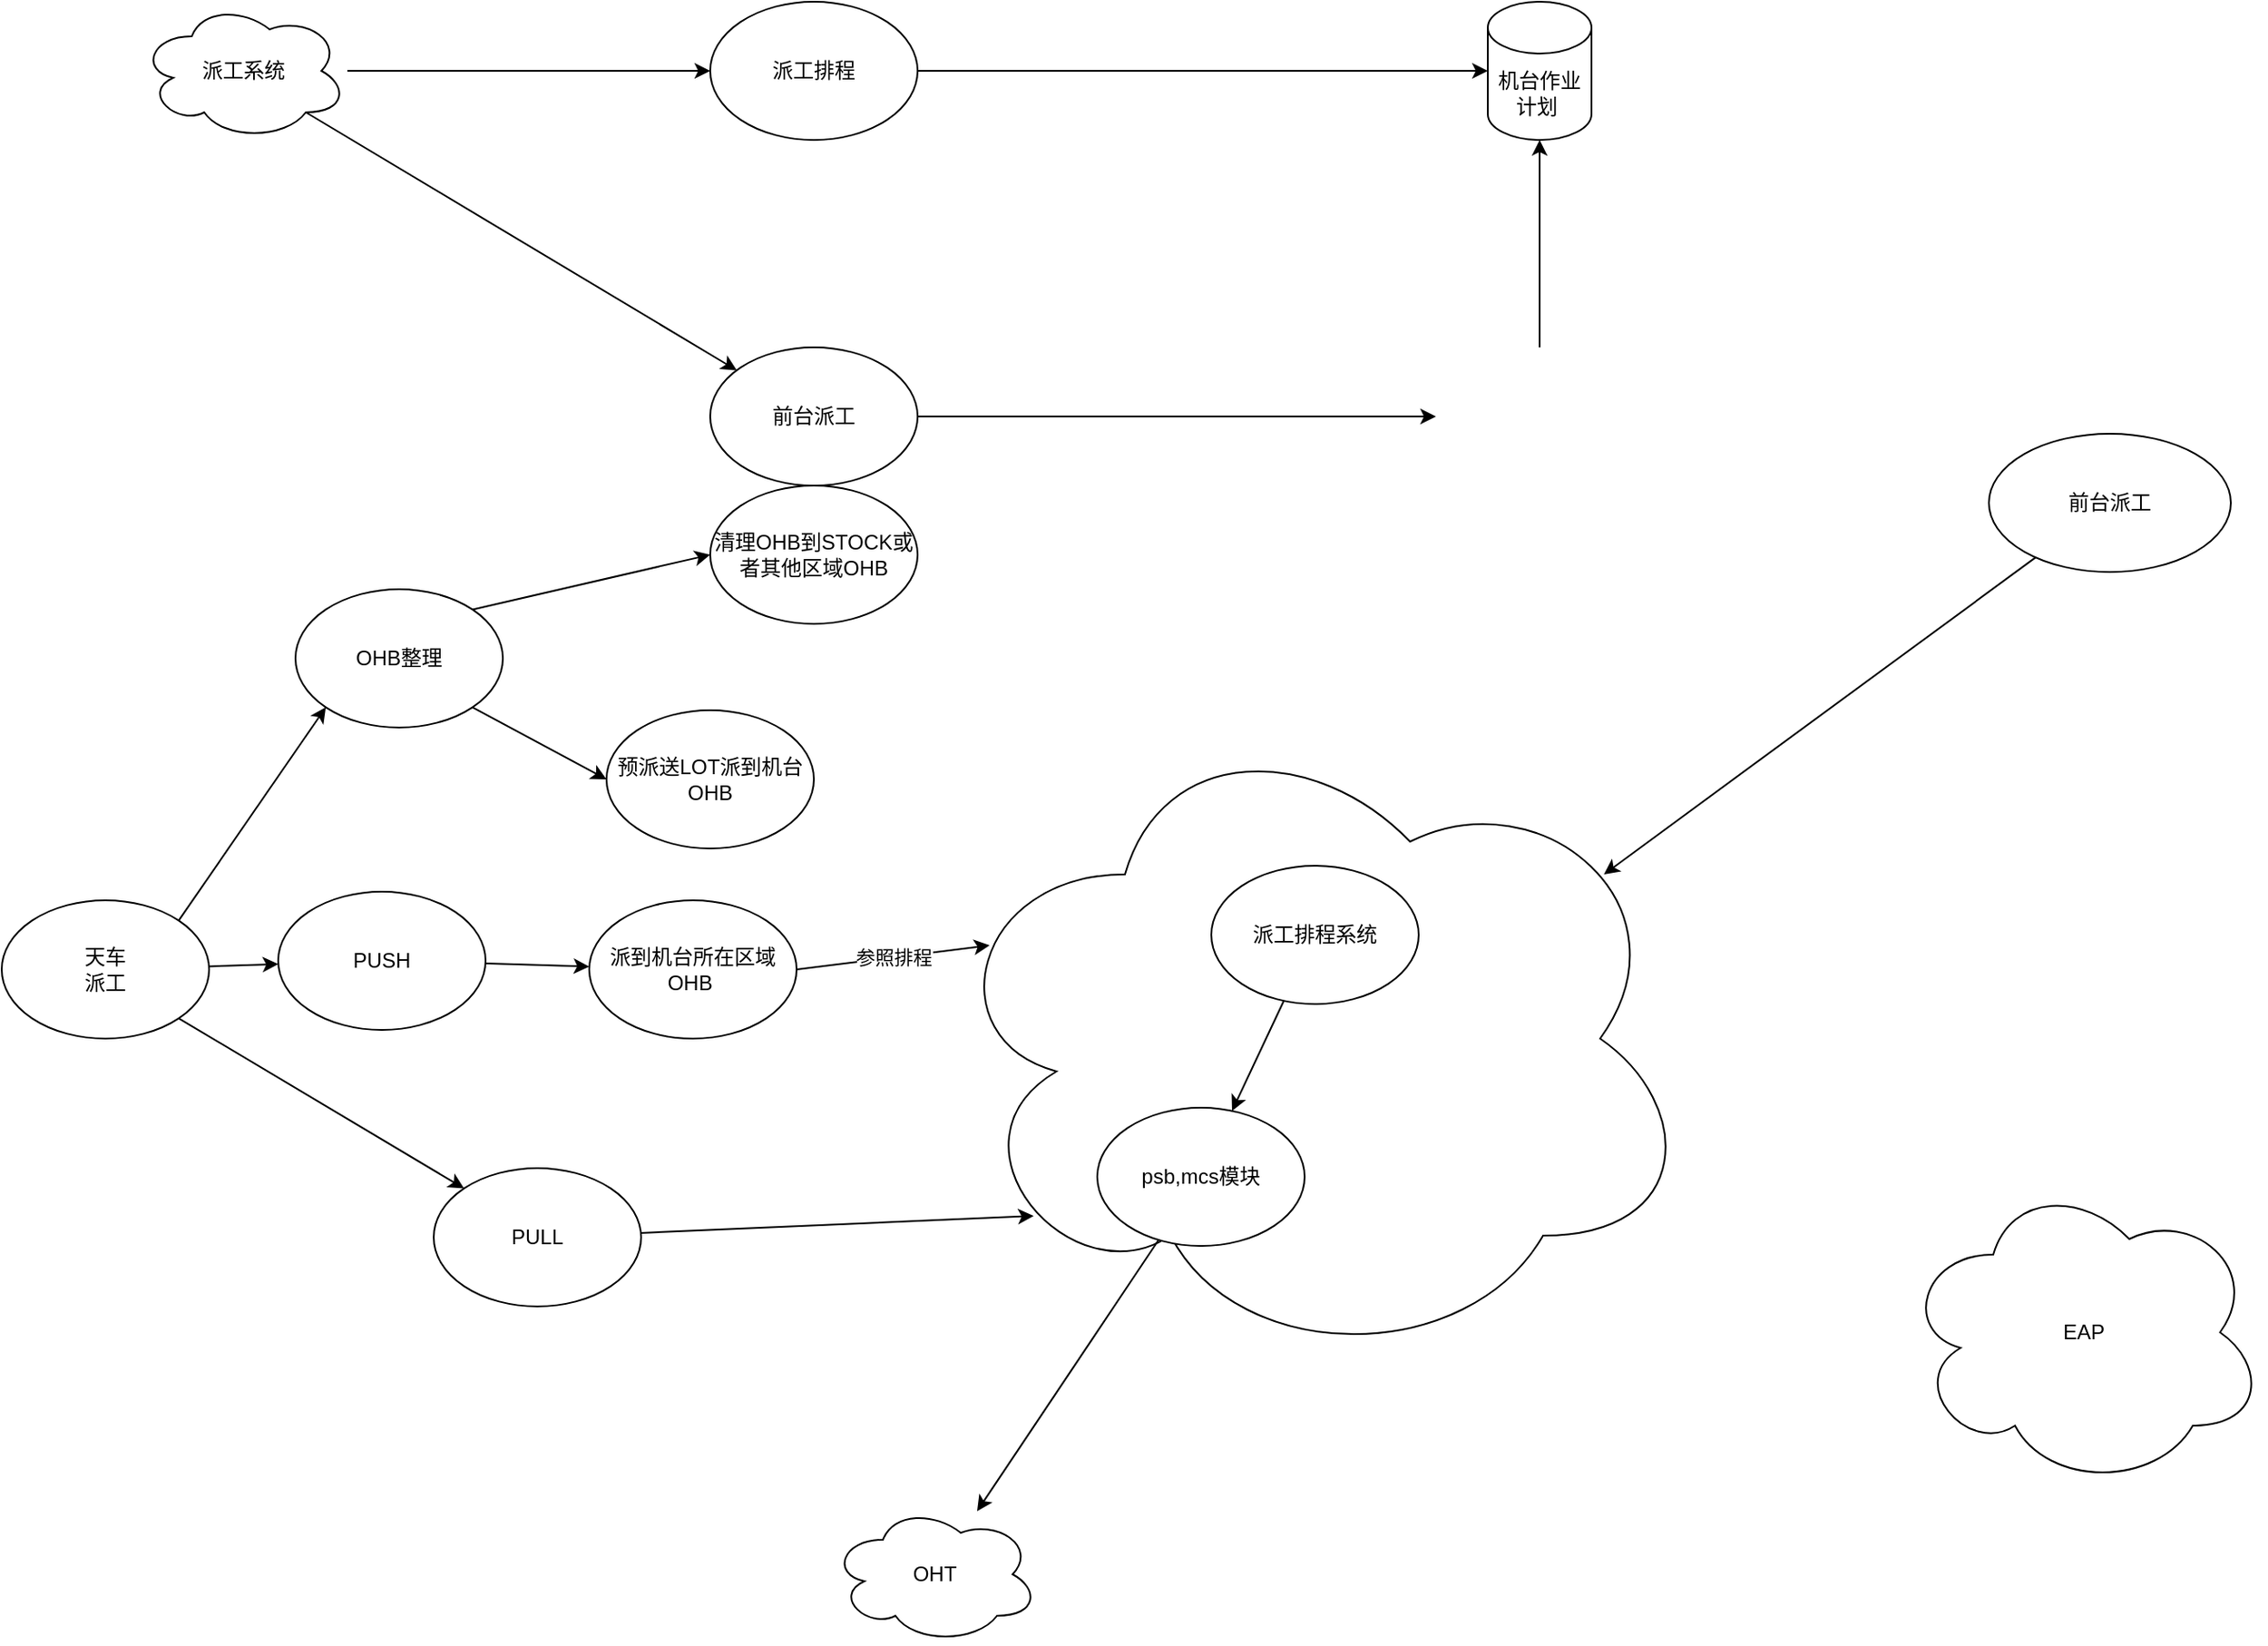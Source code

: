 <mxfile version="13.9.2" type="github">
  <diagram id="s71LyRP01pbx-iKrLPZ0" name="第 1 页">
    <mxGraphModel dx="2500" dy="896" grid="1" gridSize="10" guides="1" tooltips="1" connect="1" arrows="1" fold="1" page="1" pageScale="1" pageWidth="827" pageHeight="1169" math="0" shadow="0">
      <root>
        <mxCell id="0" />
        <mxCell id="1" parent="0" />
        <mxCell id="5K5XhttufqZDgXMR2xSY-2" style="edgeStyle=none;rounded=0;orthogonalLoop=1;jettySize=auto;html=1;exitX=1;exitY=1;exitDx=0;exitDy=0;entryX=0;entryY=0;entryDx=0;entryDy=0;" edge="1" parent="1" source="5K5XhttufqZDgXMR2xSY-5" target="5K5XhttufqZDgXMR2xSY-9">
          <mxGeometry relative="1" as="geometry" />
        </mxCell>
        <mxCell id="5K5XhttufqZDgXMR2xSY-3" style="edgeStyle=none;rounded=0;orthogonalLoop=1;jettySize=auto;html=1;exitX=1;exitY=0;exitDx=0;exitDy=0;entryX=0;entryY=1;entryDx=0;entryDy=0;" edge="1" parent="1" source="5K5XhttufqZDgXMR2xSY-5" target="5K5XhttufqZDgXMR2xSY-22">
          <mxGeometry relative="1" as="geometry" />
        </mxCell>
        <mxCell id="5K5XhttufqZDgXMR2xSY-4" value="" style="edgeStyle=none;rounded=0;orthogonalLoop=1;jettySize=auto;html=1;" edge="1" parent="1" source="5K5XhttufqZDgXMR2xSY-5" target="5K5XhttufqZDgXMR2xSY-7">
          <mxGeometry relative="1" as="geometry" />
        </mxCell>
        <mxCell id="5K5XhttufqZDgXMR2xSY-5" value="天车&lt;br&gt;派工" style="ellipse;whiteSpace=wrap;html=1;" vertex="1" parent="1">
          <mxGeometry x="-340" y="1040" width="120" height="80" as="geometry" />
        </mxCell>
        <mxCell id="5K5XhttufqZDgXMR2xSY-49" value="" style="edgeStyle=none;rounded=0;orthogonalLoop=1;jettySize=auto;html=1;" edge="1" parent="1" source="5K5XhttufqZDgXMR2xSY-7" target="5K5XhttufqZDgXMR2xSY-19">
          <mxGeometry relative="1" as="geometry" />
        </mxCell>
        <mxCell id="5K5XhttufqZDgXMR2xSY-7" value="PUSH" style="ellipse;whiteSpace=wrap;html=1;" vertex="1" parent="1">
          <mxGeometry x="-180" y="1035" width="120" height="80" as="geometry" />
        </mxCell>
        <mxCell id="5K5XhttufqZDgXMR2xSY-8" style="edgeStyle=none;rounded=0;orthogonalLoop=1;jettySize=auto;html=1;entryX=0.13;entryY=0.77;entryDx=0;entryDy=0;entryPerimeter=0;" edge="1" parent="1" source="5K5XhttufqZDgXMR2xSY-9" target="5K5XhttufqZDgXMR2xSY-38">
          <mxGeometry relative="1" as="geometry">
            <mxPoint x="21.289" y="1258.246" as="targetPoint" />
          </mxGeometry>
        </mxCell>
        <mxCell id="5K5XhttufqZDgXMR2xSY-9" value="PULL" style="ellipse;whiteSpace=wrap;html=1;" vertex="1" parent="1">
          <mxGeometry x="-90" y="1195" width="120" height="80" as="geometry" />
        </mxCell>
        <mxCell id="5K5XhttufqZDgXMR2xSY-10" style="edgeStyle=none;rounded=0;orthogonalLoop=1;jettySize=auto;html=1;entryX=0;entryY=0.5;entryDx=0;entryDy=0;entryPerimeter=0;" edge="1" parent="1" source="5K5XhttufqZDgXMR2xSY-11" target="5K5XhttufqZDgXMR2xSY-12">
          <mxGeometry relative="1" as="geometry" />
        </mxCell>
        <mxCell id="5K5XhttufqZDgXMR2xSY-11" value="派工排程" style="ellipse;whiteSpace=wrap;html=1;" vertex="1" parent="1">
          <mxGeometry x="70" y="520" width="120" height="80" as="geometry" />
        </mxCell>
        <mxCell id="5K5XhttufqZDgXMR2xSY-12" value="机台作业计划&amp;nbsp;" style="shape=cylinder3;whiteSpace=wrap;html=1;boundedLbl=1;backgroundOutline=1;size=15;" vertex="1" parent="1">
          <mxGeometry x="520" y="520" width="60" height="80" as="geometry" />
        </mxCell>
        <mxCell id="5K5XhttufqZDgXMR2xSY-13" style="edgeStyle=none;rounded=0;orthogonalLoop=1;jettySize=auto;html=1;" edge="1" parent="1" source="5K5XhttufqZDgXMR2xSY-14">
          <mxGeometry relative="1" as="geometry">
            <mxPoint x="490" y="760" as="targetPoint" />
          </mxGeometry>
        </mxCell>
        <mxCell id="5K5XhttufqZDgXMR2xSY-14" value="前台派工" style="ellipse;whiteSpace=wrap;html=1;" vertex="1" parent="1">
          <mxGeometry x="70" y="720" width="120" height="80" as="geometry" />
        </mxCell>
        <mxCell id="5K5XhttufqZDgXMR2xSY-50" value="参照排程" style="edgeStyle=none;rounded=0;orthogonalLoop=1;jettySize=auto;html=1;exitX=1;exitY=0.5;exitDx=0;exitDy=0;entryX=0.072;entryY=0.358;entryDx=0;entryDy=0;entryPerimeter=0;" edge="1" parent="1" source="5K5XhttufqZDgXMR2xSY-19" target="5K5XhttufqZDgXMR2xSY-38">
          <mxGeometry relative="1" as="geometry" />
        </mxCell>
        <mxCell id="5K5XhttufqZDgXMR2xSY-19" value="派到机台所在区域OHB&amp;nbsp;" style="ellipse;whiteSpace=wrap;html=1;" vertex="1" parent="1">
          <mxGeometry y="1040" width="120" height="80" as="geometry" />
        </mxCell>
        <mxCell id="5K5XhttufqZDgXMR2xSY-20" style="edgeStyle=none;rounded=0;orthogonalLoop=1;jettySize=auto;html=1;exitX=1;exitY=0;exitDx=0;exitDy=0;entryX=0;entryY=0.5;entryDx=0;entryDy=0;" edge="1" parent="1" source="5K5XhttufqZDgXMR2xSY-22" target="5K5XhttufqZDgXMR2xSY-24">
          <mxGeometry relative="1" as="geometry" />
        </mxCell>
        <mxCell id="5K5XhttufqZDgXMR2xSY-21" style="edgeStyle=none;rounded=0;orthogonalLoop=1;jettySize=auto;html=1;entryX=0;entryY=0.5;entryDx=0;entryDy=0;exitX=1;exitY=1;exitDx=0;exitDy=0;" edge="1" parent="1" source="5K5XhttufqZDgXMR2xSY-22" target="5K5XhttufqZDgXMR2xSY-26">
          <mxGeometry relative="1" as="geometry" />
        </mxCell>
        <mxCell id="5K5XhttufqZDgXMR2xSY-22" value="OHB整理" style="ellipse;whiteSpace=wrap;html=1;" vertex="1" parent="1">
          <mxGeometry x="-170" y="860" width="120" height="80" as="geometry" />
        </mxCell>
        <mxCell id="5K5XhttufqZDgXMR2xSY-24" value="清理OHB到STOCK或者其他区域OHB" style="ellipse;whiteSpace=wrap;html=1;" vertex="1" parent="1">
          <mxGeometry x="70" y="800" width="120" height="80" as="geometry" />
        </mxCell>
        <mxCell id="5K5XhttufqZDgXMR2xSY-26" value="预派送LOT派到机台OHB" style="ellipse;whiteSpace=wrap;html=1;" vertex="1" parent="1">
          <mxGeometry x="10" y="930" width="120" height="80" as="geometry" />
        </mxCell>
        <mxCell id="5K5XhttufqZDgXMR2xSY-30" style="edgeStyle=none;rounded=0;orthogonalLoop=1;jettySize=auto;html=1;entryX=0.5;entryY=1;entryDx=0;entryDy=0;entryPerimeter=0;" edge="1" parent="1" target="5K5XhttufqZDgXMR2xSY-12">
          <mxGeometry relative="1" as="geometry">
            <mxPoint x="550" y="720" as="sourcePoint" />
          </mxGeometry>
        </mxCell>
        <mxCell id="5K5XhttufqZDgXMR2xSY-33" style="edgeStyle=none;rounded=0;orthogonalLoop=1;jettySize=auto;html=1;entryX=0;entryY=0.5;entryDx=0;entryDy=0;" edge="1" parent="1" source="5K5XhttufqZDgXMR2xSY-35" target="5K5XhttufqZDgXMR2xSY-11">
          <mxGeometry relative="1" as="geometry" />
        </mxCell>
        <mxCell id="5K5XhttufqZDgXMR2xSY-34" style="edgeStyle=none;rounded=0;orthogonalLoop=1;jettySize=auto;html=1;exitX=0.8;exitY=0.8;exitDx=0;exitDy=0;exitPerimeter=0;" edge="1" parent="1" source="5K5XhttufqZDgXMR2xSY-35" target="5K5XhttufqZDgXMR2xSY-14">
          <mxGeometry relative="1" as="geometry" />
        </mxCell>
        <mxCell id="5K5XhttufqZDgXMR2xSY-35" value="派工系统" style="ellipse;shape=cloud;whiteSpace=wrap;html=1;" vertex="1" parent="1">
          <mxGeometry x="-260" y="520" width="120" height="80" as="geometry" />
        </mxCell>
        <mxCell id="5K5XhttufqZDgXMR2xSY-38" value="" style="ellipse;shape=cloud;whiteSpace=wrap;html=1;" vertex="1" parent="1">
          <mxGeometry x="200" y="930" width="440" height="380" as="geometry" />
        </mxCell>
        <mxCell id="5K5XhttufqZDgXMR2xSY-57" value="" style="edgeStyle=none;rounded=0;orthogonalLoop=1;jettySize=auto;html=1;" edge="1" parent="1" source="5K5XhttufqZDgXMR2xSY-41" target="5K5XhttufqZDgXMR2xSY-56">
          <mxGeometry relative="1" as="geometry" />
        </mxCell>
        <mxCell id="5K5XhttufqZDgXMR2xSY-41" value="派工排程系统" style="ellipse;whiteSpace=wrap;html=1;" vertex="1" parent="1">
          <mxGeometry x="360" y="1020" width="120" height="80" as="geometry" />
        </mxCell>
        <mxCell id="5K5XhttufqZDgXMR2xSY-43" style="rounded=0;orthogonalLoop=1;jettySize=auto;html=1;entryX=0.88;entryY=0.25;entryDx=0;entryDy=0;entryPerimeter=0;" edge="1" parent="1" source="5K5XhttufqZDgXMR2xSY-42" target="5K5XhttufqZDgXMR2xSY-38">
          <mxGeometry relative="1" as="geometry" />
        </mxCell>
        <mxCell id="5K5XhttufqZDgXMR2xSY-42" value="前台派工" style="ellipse;whiteSpace=wrap;html=1;" vertex="1" parent="1">
          <mxGeometry x="810" y="770" width="140" height="80" as="geometry" />
        </mxCell>
        <mxCell id="5K5XhttufqZDgXMR2xSY-53" value="EAP" style="ellipse;shape=cloud;whiteSpace=wrap;html=1;" vertex="1" parent="1">
          <mxGeometry x="760" y="1200" width="210" height="180" as="geometry" />
        </mxCell>
        <mxCell id="5K5XhttufqZDgXMR2xSY-55" value="OHT" style="ellipse;shape=cloud;whiteSpace=wrap;html=1;" vertex="1" parent="1">
          <mxGeometry x="140" y="1390" width="120" height="80" as="geometry" />
        </mxCell>
        <mxCell id="5K5XhttufqZDgXMR2xSY-59" style="edgeStyle=none;rounded=0;orthogonalLoop=1;jettySize=auto;html=1;" edge="1" parent="1" source="5K5XhttufqZDgXMR2xSY-56" target="5K5XhttufqZDgXMR2xSY-55">
          <mxGeometry relative="1" as="geometry" />
        </mxCell>
        <mxCell id="5K5XhttufqZDgXMR2xSY-56" value="psb,mcs模块" style="ellipse;whiteSpace=wrap;html=1;" vertex="1" parent="1">
          <mxGeometry x="294" y="1160" width="120" height="80" as="geometry" />
        </mxCell>
      </root>
    </mxGraphModel>
  </diagram>
</mxfile>
